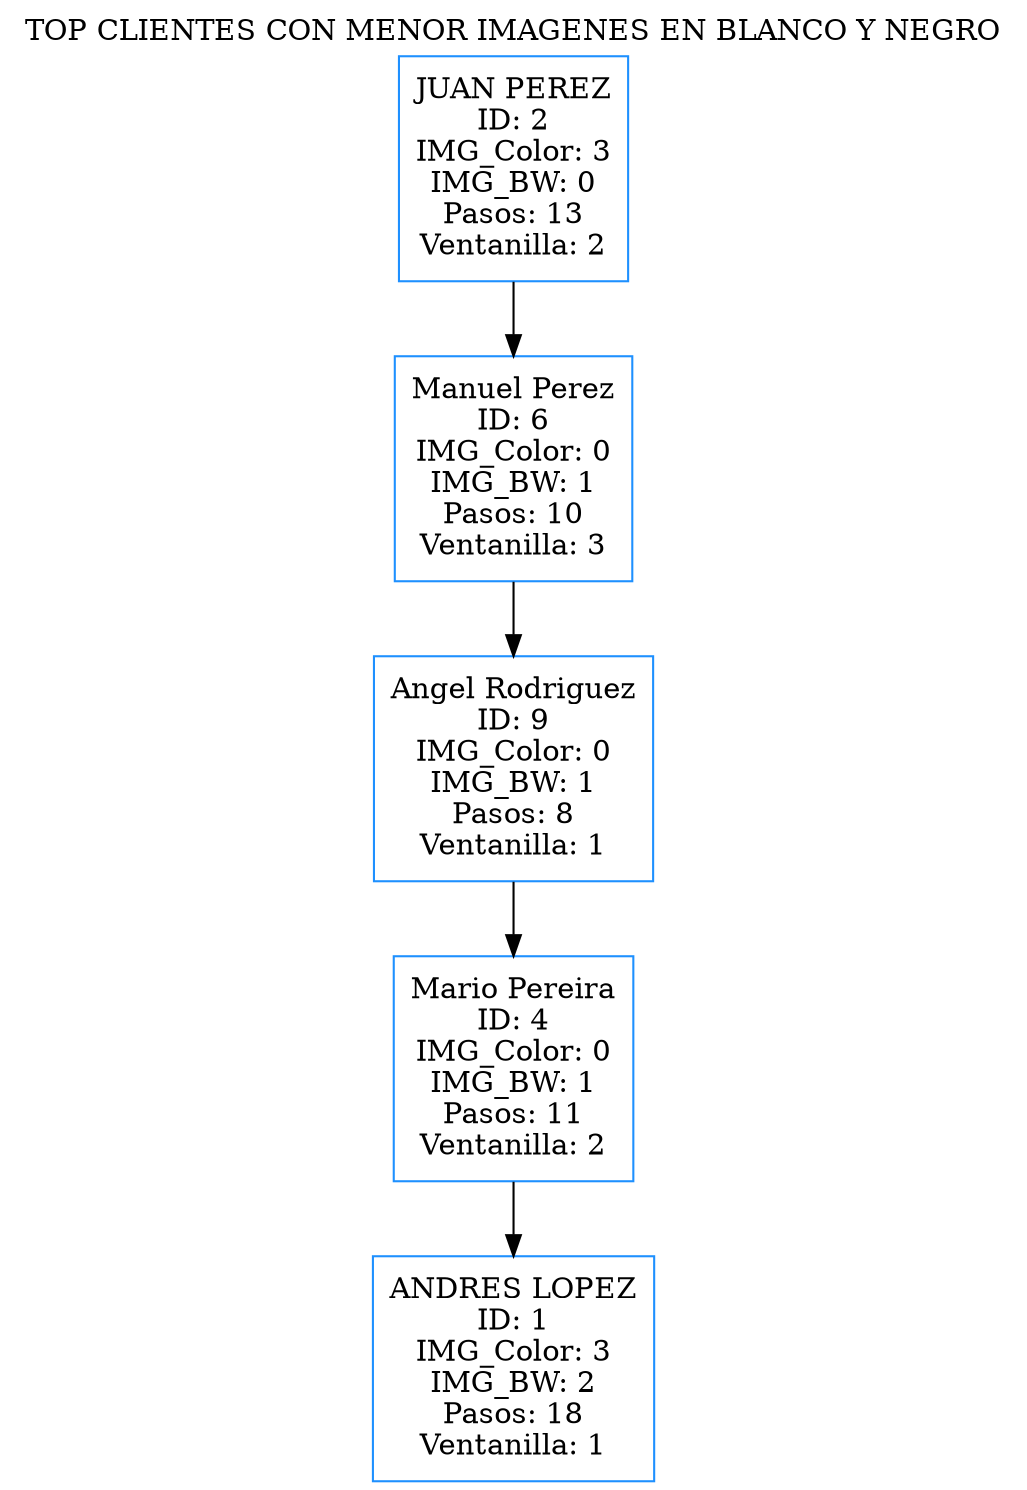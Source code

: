 digraph G{
label="TOP CLIENTES CON MENOR IMAGENES EN BLANCO Y NEGRO";
labelloc = "t"
node [shape=BOX,color=dodgerblue1];
cliente1791741888[label="JUAN PEREZ\nID: 2\nIMG_Color: 3\nIMG_BW: 0\nPasos: 13\nVentanilla: 2", width=1.5,height=1.5];
cliente189568618[label="Manuel Perez\nID: 6\nIMG_Color: 0\nIMG_BW: 1\nPasos: 10\nVentanilla: 3", width=1.5,height=1.5];
cliente495053715[label="Angel Rodriguez\nID: 9\nIMG_Color: 0\nIMG_BW: 1\nPasos: 8\nVentanilla: 1", width=1.5,height=1.5];
cliente1915910607[label="Mario Pereira\nID: 4\nIMG_Color: 0\nIMG_BW: 1\nPasos: 11\nVentanilla: 2", width=1.5,height=1.5];
cliente2065951873[label="ANDRES LOPEZ\nID: 1\nIMG_Color: 3\nIMG_BW: 2\nPasos: 18\nVentanilla: 1", width=1.5,height=1.5];
cliente1791741888->cliente189568618;
cliente189568618->cliente495053715;
cliente495053715->cliente1915910607;
cliente1915910607->cliente2065951873;

}